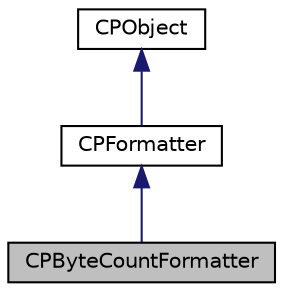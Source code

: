 digraph "CPByteCountFormatter"
{
  edge [fontname="Helvetica",fontsize="10",labelfontname="Helvetica",labelfontsize="10"];
  node [fontname="Helvetica",fontsize="10",shape=record];
  Node1 [label="CPByteCountFormatter",height=0.2,width=0.4,color="black", fillcolor="grey75", style="filled" fontcolor="black"];
  Node2 -> Node1 [dir="back",color="midnightblue",fontsize="10",style="solid",fontname="Helvetica"];
  Node2 [label="CPFormatter",height=0.2,width=0.4,color="black", fillcolor="white", style="filled",URL="$interface_c_p_formatter.html",tooltip="CPFormatter is an abstract class that declares an interface for objects that create, interpret, and validate the textual representation of cell contents. The Foundation framework provides two concrete subclasses of CPFormatter to generate these objects: CPNumberFormatter and CPDateFormatter. "];
  Node3 -> Node2 [dir="back",color="midnightblue",fontsize="10",style="solid",fontname="Helvetica"];
  Node3 [label="CPObject",height=0.2,width=0.4,color="black", fillcolor="white", style="filled",URL="$class_c_p_object.html"];
}
